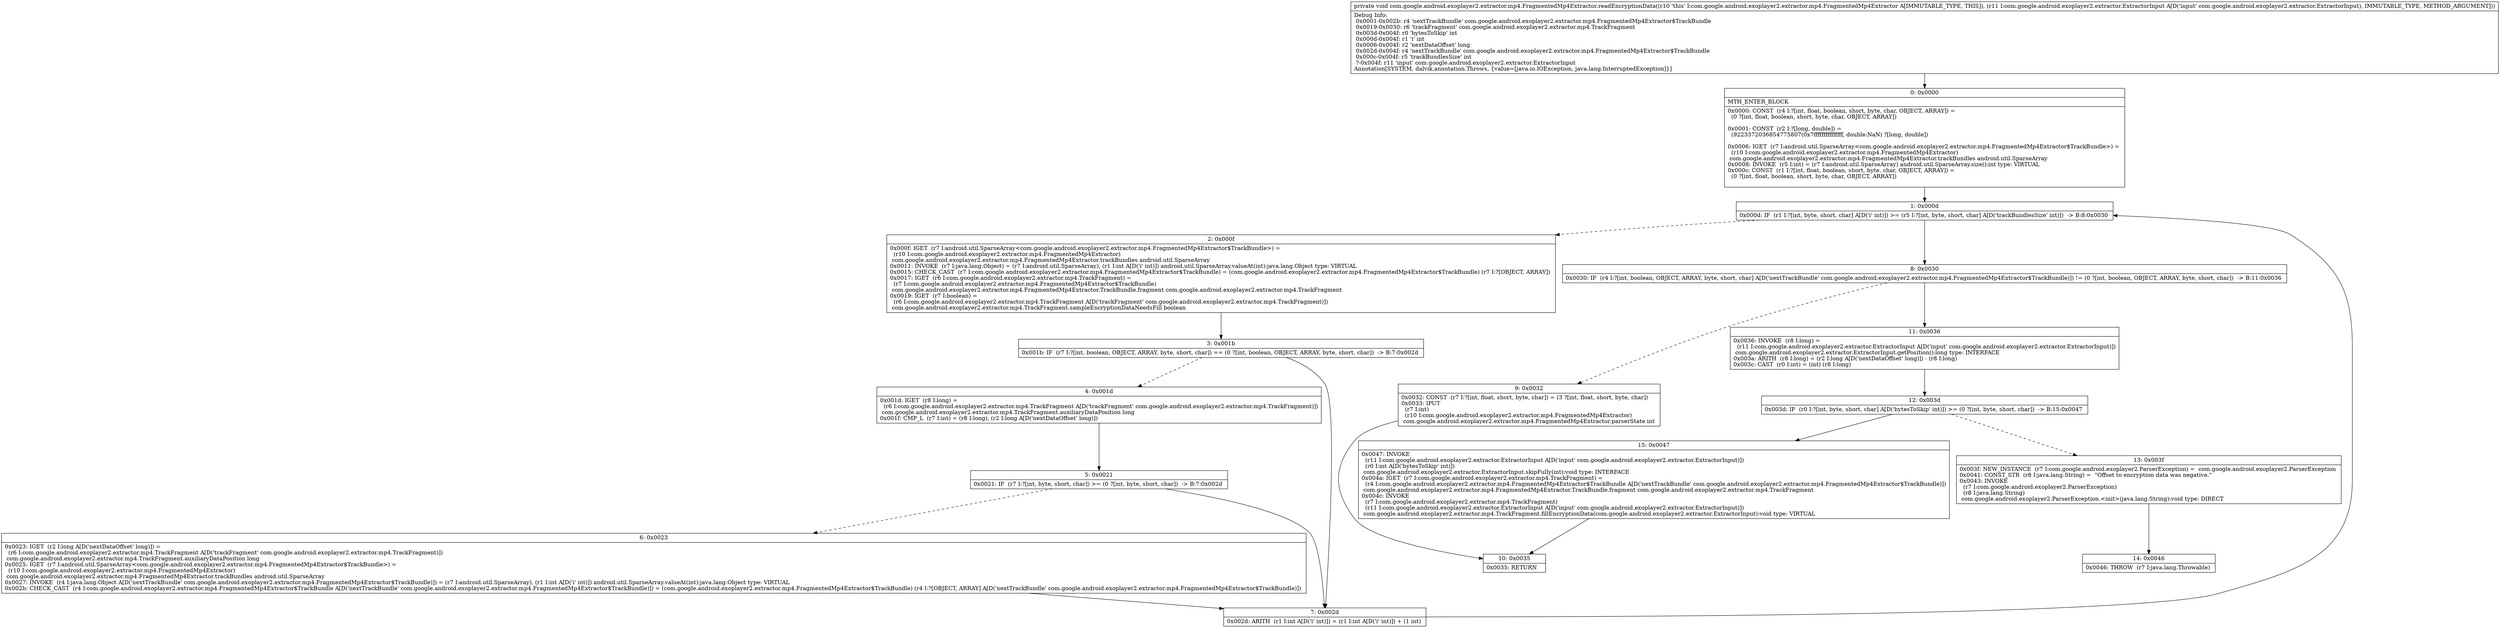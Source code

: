 digraph "CFG forcom.google.android.exoplayer2.extractor.mp4.FragmentedMp4Extractor.readEncryptionData(Lcom\/google\/android\/exoplayer2\/extractor\/ExtractorInput;)V" {
Node_0 [shape=record,label="{0\:\ 0x0000|MTH_ENTER_BLOCK\l|0x0000: CONST  (r4 I:?[int, float, boolean, short, byte, char, OBJECT, ARRAY]) = \l  (0 ?[int, float, boolean, short, byte, char, OBJECT, ARRAY])\l \l0x0001: CONST  (r2 I:?[long, double]) = \l  (9223372036854775807(0x7fffffffffffffff, double:NaN) ?[long, double])\l \l0x0006: IGET  (r7 I:android.util.SparseArray\<com.google.android.exoplayer2.extractor.mp4.FragmentedMp4Extractor$TrackBundle\>) = \l  (r10 I:com.google.android.exoplayer2.extractor.mp4.FragmentedMp4Extractor)\l com.google.android.exoplayer2.extractor.mp4.FragmentedMp4Extractor.trackBundles android.util.SparseArray \l0x0008: INVOKE  (r5 I:int) = (r7 I:android.util.SparseArray) android.util.SparseArray.size():int type: VIRTUAL \l0x000c: CONST  (r1 I:?[int, float, boolean, short, byte, char, OBJECT, ARRAY]) = \l  (0 ?[int, float, boolean, short, byte, char, OBJECT, ARRAY])\l \l}"];
Node_1 [shape=record,label="{1\:\ 0x000d|0x000d: IF  (r1 I:?[int, byte, short, char] A[D('i' int)]) \>= (r5 I:?[int, byte, short, char] A[D('trackBundlesSize' int)])  \-\> B:8:0x0030 \l}"];
Node_2 [shape=record,label="{2\:\ 0x000f|0x000f: IGET  (r7 I:android.util.SparseArray\<com.google.android.exoplayer2.extractor.mp4.FragmentedMp4Extractor$TrackBundle\>) = \l  (r10 I:com.google.android.exoplayer2.extractor.mp4.FragmentedMp4Extractor)\l com.google.android.exoplayer2.extractor.mp4.FragmentedMp4Extractor.trackBundles android.util.SparseArray \l0x0011: INVOKE  (r7 I:java.lang.Object) = (r7 I:android.util.SparseArray), (r1 I:int A[D('i' int)]) android.util.SparseArray.valueAt(int):java.lang.Object type: VIRTUAL \l0x0015: CHECK_CAST  (r7 I:com.google.android.exoplayer2.extractor.mp4.FragmentedMp4Extractor$TrackBundle) = (com.google.android.exoplayer2.extractor.mp4.FragmentedMp4Extractor$TrackBundle) (r7 I:?[OBJECT, ARRAY]) \l0x0017: IGET  (r6 I:com.google.android.exoplayer2.extractor.mp4.TrackFragment) = \l  (r7 I:com.google.android.exoplayer2.extractor.mp4.FragmentedMp4Extractor$TrackBundle)\l com.google.android.exoplayer2.extractor.mp4.FragmentedMp4Extractor.TrackBundle.fragment com.google.android.exoplayer2.extractor.mp4.TrackFragment \l0x0019: IGET  (r7 I:boolean) = \l  (r6 I:com.google.android.exoplayer2.extractor.mp4.TrackFragment A[D('trackFragment' com.google.android.exoplayer2.extractor.mp4.TrackFragment)])\l com.google.android.exoplayer2.extractor.mp4.TrackFragment.sampleEncryptionDataNeedsFill boolean \l}"];
Node_3 [shape=record,label="{3\:\ 0x001b|0x001b: IF  (r7 I:?[int, boolean, OBJECT, ARRAY, byte, short, char]) == (0 ?[int, boolean, OBJECT, ARRAY, byte, short, char])  \-\> B:7:0x002d \l}"];
Node_4 [shape=record,label="{4\:\ 0x001d|0x001d: IGET  (r8 I:long) = \l  (r6 I:com.google.android.exoplayer2.extractor.mp4.TrackFragment A[D('trackFragment' com.google.android.exoplayer2.extractor.mp4.TrackFragment)])\l com.google.android.exoplayer2.extractor.mp4.TrackFragment.auxiliaryDataPosition long \l0x001f: CMP_L  (r7 I:int) = (r8 I:long), (r2 I:long A[D('nextDataOffset' long)]) \l}"];
Node_5 [shape=record,label="{5\:\ 0x0021|0x0021: IF  (r7 I:?[int, byte, short, char]) \>= (0 ?[int, byte, short, char])  \-\> B:7:0x002d \l}"];
Node_6 [shape=record,label="{6\:\ 0x0023|0x0023: IGET  (r2 I:long A[D('nextDataOffset' long)]) = \l  (r6 I:com.google.android.exoplayer2.extractor.mp4.TrackFragment A[D('trackFragment' com.google.android.exoplayer2.extractor.mp4.TrackFragment)])\l com.google.android.exoplayer2.extractor.mp4.TrackFragment.auxiliaryDataPosition long \l0x0025: IGET  (r7 I:android.util.SparseArray\<com.google.android.exoplayer2.extractor.mp4.FragmentedMp4Extractor$TrackBundle\>) = \l  (r10 I:com.google.android.exoplayer2.extractor.mp4.FragmentedMp4Extractor)\l com.google.android.exoplayer2.extractor.mp4.FragmentedMp4Extractor.trackBundles android.util.SparseArray \l0x0027: INVOKE  (r4 I:java.lang.Object A[D('nextTrackBundle' com.google.android.exoplayer2.extractor.mp4.FragmentedMp4Extractor$TrackBundle)]) = (r7 I:android.util.SparseArray), (r1 I:int A[D('i' int)]) android.util.SparseArray.valueAt(int):java.lang.Object type: VIRTUAL \l0x002b: CHECK_CAST  (r4 I:com.google.android.exoplayer2.extractor.mp4.FragmentedMp4Extractor$TrackBundle A[D('nextTrackBundle' com.google.android.exoplayer2.extractor.mp4.FragmentedMp4Extractor$TrackBundle)]) = (com.google.android.exoplayer2.extractor.mp4.FragmentedMp4Extractor$TrackBundle) (r4 I:?[OBJECT, ARRAY] A[D('nextTrackBundle' com.google.android.exoplayer2.extractor.mp4.FragmentedMp4Extractor$TrackBundle)]) \l}"];
Node_7 [shape=record,label="{7\:\ 0x002d|0x002d: ARITH  (r1 I:int A[D('i' int)]) = (r1 I:int A[D('i' int)]) + (1 int) \l}"];
Node_8 [shape=record,label="{8\:\ 0x0030|0x0030: IF  (r4 I:?[int, boolean, OBJECT, ARRAY, byte, short, char] A[D('nextTrackBundle' com.google.android.exoplayer2.extractor.mp4.FragmentedMp4Extractor$TrackBundle)]) != (0 ?[int, boolean, OBJECT, ARRAY, byte, short, char])  \-\> B:11:0x0036 \l}"];
Node_9 [shape=record,label="{9\:\ 0x0032|0x0032: CONST  (r7 I:?[int, float, short, byte, char]) = (3 ?[int, float, short, byte, char]) \l0x0033: IPUT  \l  (r7 I:int)\l  (r10 I:com.google.android.exoplayer2.extractor.mp4.FragmentedMp4Extractor)\l com.google.android.exoplayer2.extractor.mp4.FragmentedMp4Extractor.parserState int \l}"];
Node_10 [shape=record,label="{10\:\ 0x0035|0x0035: RETURN   \l}"];
Node_11 [shape=record,label="{11\:\ 0x0036|0x0036: INVOKE  (r8 I:long) = \l  (r11 I:com.google.android.exoplayer2.extractor.ExtractorInput A[D('input' com.google.android.exoplayer2.extractor.ExtractorInput)])\l com.google.android.exoplayer2.extractor.ExtractorInput.getPosition():long type: INTERFACE \l0x003a: ARITH  (r8 I:long) = (r2 I:long A[D('nextDataOffset' long)]) \- (r8 I:long) \l0x003c: CAST  (r0 I:int) = (int) (r8 I:long) \l}"];
Node_12 [shape=record,label="{12\:\ 0x003d|0x003d: IF  (r0 I:?[int, byte, short, char] A[D('bytesToSkip' int)]) \>= (0 ?[int, byte, short, char])  \-\> B:15:0x0047 \l}"];
Node_13 [shape=record,label="{13\:\ 0x003f|0x003f: NEW_INSTANCE  (r7 I:com.google.android.exoplayer2.ParserException) =  com.google.android.exoplayer2.ParserException \l0x0041: CONST_STR  (r8 I:java.lang.String) =  \"Offset to encryption data was negative.\" \l0x0043: INVOKE  \l  (r7 I:com.google.android.exoplayer2.ParserException)\l  (r8 I:java.lang.String)\l com.google.android.exoplayer2.ParserException.\<init\>(java.lang.String):void type: DIRECT \l}"];
Node_14 [shape=record,label="{14\:\ 0x0046|0x0046: THROW  (r7 I:java.lang.Throwable) \l}"];
Node_15 [shape=record,label="{15\:\ 0x0047|0x0047: INVOKE  \l  (r11 I:com.google.android.exoplayer2.extractor.ExtractorInput A[D('input' com.google.android.exoplayer2.extractor.ExtractorInput)])\l  (r0 I:int A[D('bytesToSkip' int)])\l com.google.android.exoplayer2.extractor.ExtractorInput.skipFully(int):void type: INTERFACE \l0x004a: IGET  (r7 I:com.google.android.exoplayer2.extractor.mp4.TrackFragment) = \l  (r4 I:com.google.android.exoplayer2.extractor.mp4.FragmentedMp4Extractor$TrackBundle A[D('nextTrackBundle' com.google.android.exoplayer2.extractor.mp4.FragmentedMp4Extractor$TrackBundle)])\l com.google.android.exoplayer2.extractor.mp4.FragmentedMp4Extractor.TrackBundle.fragment com.google.android.exoplayer2.extractor.mp4.TrackFragment \l0x004c: INVOKE  \l  (r7 I:com.google.android.exoplayer2.extractor.mp4.TrackFragment)\l  (r11 I:com.google.android.exoplayer2.extractor.ExtractorInput A[D('input' com.google.android.exoplayer2.extractor.ExtractorInput)])\l com.google.android.exoplayer2.extractor.mp4.TrackFragment.fillEncryptionData(com.google.android.exoplayer2.extractor.ExtractorInput):void type: VIRTUAL \l}"];
MethodNode[shape=record,label="{private void com.google.android.exoplayer2.extractor.mp4.FragmentedMp4Extractor.readEncryptionData((r10 'this' I:com.google.android.exoplayer2.extractor.mp4.FragmentedMp4Extractor A[IMMUTABLE_TYPE, THIS]), (r11 I:com.google.android.exoplayer2.extractor.ExtractorInput A[D('input' com.google.android.exoplayer2.extractor.ExtractorInput), IMMUTABLE_TYPE, METHOD_ARGUMENT]))  | Debug Info:\l  0x0001\-0x002b: r4 'nextTrackBundle' com.google.android.exoplayer2.extractor.mp4.FragmentedMp4Extractor$TrackBundle\l  0x0019\-0x0030: r6 'trackFragment' com.google.android.exoplayer2.extractor.mp4.TrackFragment\l  0x003d\-0x004f: r0 'bytesToSkip' int\l  0x000d\-0x004f: r1 'i' int\l  0x0006\-0x004f: r2 'nextDataOffset' long\l  0x002d\-0x004f: r4 'nextTrackBundle' com.google.android.exoplayer2.extractor.mp4.FragmentedMp4Extractor$TrackBundle\l  0x000c\-0x004f: r5 'trackBundlesSize' int\l  ?\-0x004f: r11 'input' com.google.android.exoplayer2.extractor.ExtractorInput\lAnnotation[SYSTEM, dalvik.annotation.Throws, \{value=[java.io.IOException, java.lang.InterruptedException]\}]\l}"];
MethodNode -> Node_0;
Node_0 -> Node_1;
Node_1 -> Node_2[style=dashed];
Node_1 -> Node_8;
Node_2 -> Node_3;
Node_3 -> Node_4[style=dashed];
Node_3 -> Node_7;
Node_4 -> Node_5;
Node_5 -> Node_6[style=dashed];
Node_5 -> Node_7;
Node_6 -> Node_7;
Node_7 -> Node_1;
Node_8 -> Node_9[style=dashed];
Node_8 -> Node_11;
Node_9 -> Node_10;
Node_11 -> Node_12;
Node_12 -> Node_13[style=dashed];
Node_12 -> Node_15;
Node_13 -> Node_14;
Node_15 -> Node_10;
}

